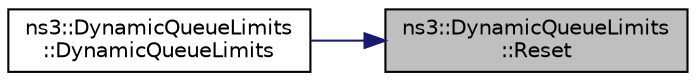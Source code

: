digraph "ns3::DynamicQueueLimits::Reset"
{
 // LATEX_PDF_SIZE
  edge [fontname="Helvetica",fontsize="10",labelfontname="Helvetica",labelfontsize="10"];
  node [fontname="Helvetica",fontsize="10",shape=record];
  rankdir="RL";
  Node1 [label="ns3::DynamicQueueLimits\l::Reset",height=0.2,width=0.4,color="black", fillcolor="grey75", style="filled", fontcolor="black",tooltip="Reset queue limits state."];
  Node1 -> Node2 [dir="back",color="midnightblue",fontsize="10",style="solid",fontname="Helvetica"];
  Node2 [label="ns3::DynamicQueueLimits\l::DynamicQueueLimits",height=0.2,width=0.4,color="black", fillcolor="white", style="filled",URL="$classns3_1_1_dynamic_queue_limits.html#a07592bd67de5bfd780e968f6b346ac61",tooltip=" "];
}
